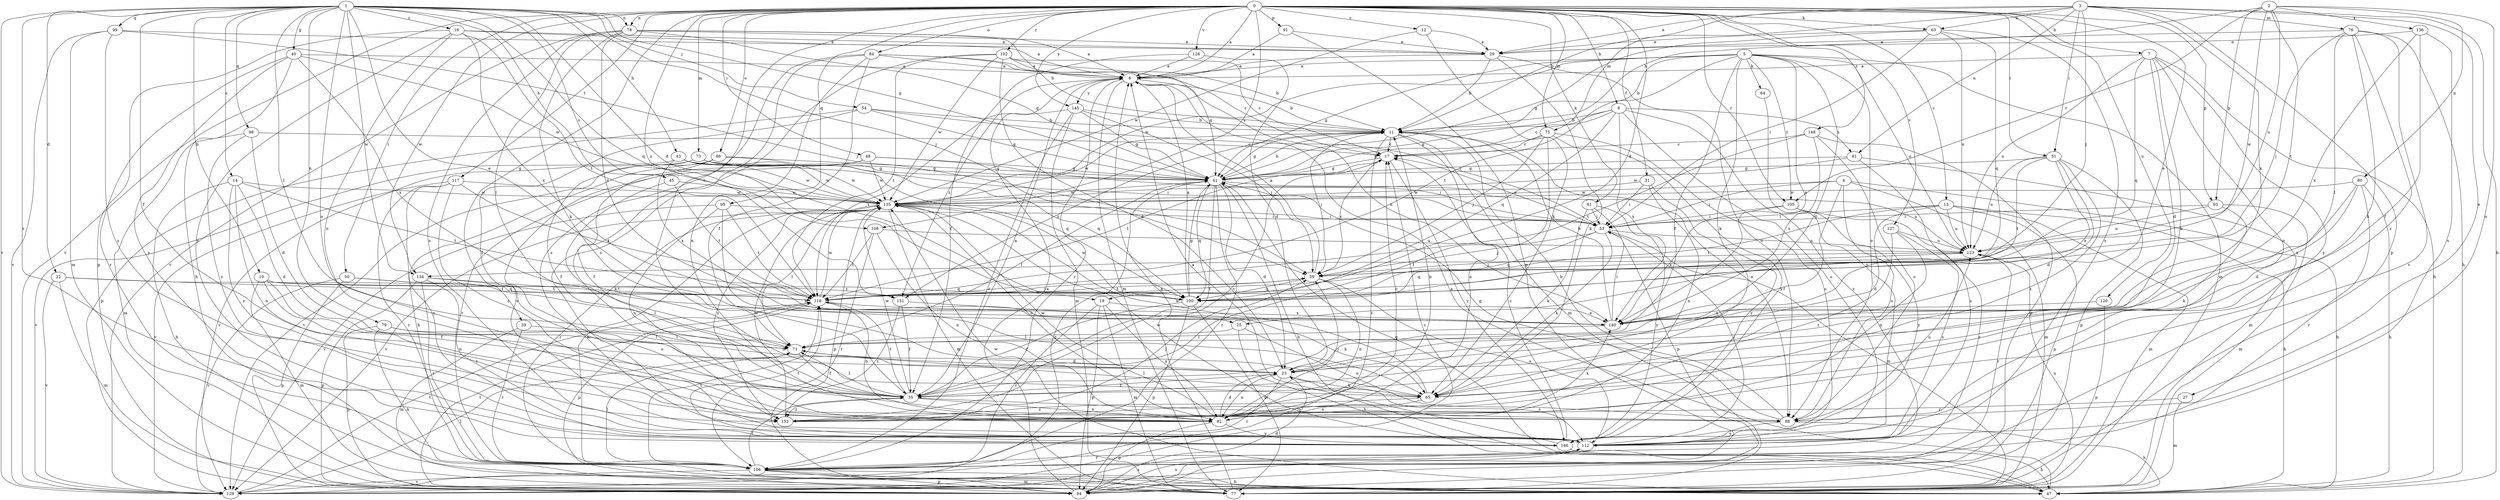strict digraph  {
0;
1;
2;
3;
4;
5;
6;
7;
8;
10;
11;
12;
13;
14;
16;
17;
19;
22;
23;
25;
27;
29;
31;
35;
39;
40;
41;
43;
45;
47;
48;
50;
51;
53;
54;
59;
61;
63;
64;
65;
71;
73;
75;
76;
77;
78;
79;
80;
81;
82;
84;
86;
88;
91;
93;
94;
95;
98;
99;
100;
102;
105;
106;
108;
112;
117;
118;
120;
123;
127;
128;
129;
134;
135;
136;
140;
145;
146;
148;
151;
152;
0 -> 6  [label=a];
0 -> 7  [label=b];
0 -> 8  [label=b];
0 -> 12  [label=c];
0 -> 13  [label=c];
0 -> 19  [label=d];
0 -> 25  [label=e];
0 -> 31  [label=f];
0 -> 39  [label=g];
0 -> 48  [label=i];
0 -> 50  [label=i];
0 -> 51  [label=i];
0 -> 61  [label=k];
0 -> 63  [label=k];
0 -> 71  [label=l];
0 -> 73  [label=m];
0 -> 75  [label=m];
0 -> 78  [label=n];
0 -> 84  [label=o];
0 -> 86  [label=o];
0 -> 91  [label=p];
0 -> 93  [label=p];
0 -> 95  [label=q];
0 -> 102  [label=r];
0 -> 105  [label=r];
0 -> 108  [label=s];
0 -> 117  [label=t];
0 -> 120  [label=u];
0 -> 127  [label=v];
0 -> 128  [label=v];
0 -> 129  [label=v];
0 -> 134  [label=w];
0 -> 145  [label=y];
0 -> 148  [label=z];
0 -> 151  [label=z];
1 -> 10  [label=b];
1 -> 14  [label=c];
1 -> 16  [label=c];
1 -> 19  [label=d];
1 -> 22  [label=d];
1 -> 25  [label=e];
1 -> 35  [label=f];
1 -> 40  [label=g];
1 -> 41  [label=g];
1 -> 43  [label=h];
1 -> 45  [label=h];
1 -> 54  [label=j];
1 -> 59  [label=j];
1 -> 71  [label=l];
1 -> 78  [label=n];
1 -> 79  [label=n];
1 -> 88  [label=o];
1 -> 98  [label=q];
1 -> 99  [label=q];
1 -> 100  [label=q];
1 -> 108  [label=s];
1 -> 112  [label=s];
1 -> 129  [label=v];
1 -> 134  [label=w];
2 -> 11  [label=b];
2 -> 80  [label=n];
2 -> 88  [label=o];
2 -> 93  [label=p];
2 -> 105  [label=r];
2 -> 118  [label=t];
2 -> 123  [label=u];
2 -> 134  [label=w];
2 -> 136  [label=x];
3 -> 11  [label=b];
3 -> 27  [label=e];
3 -> 29  [label=e];
3 -> 47  [label=h];
3 -> 51  [label=i];
3 -> 59  [label=j];
3 -> 63  [label=k];
3 -> 75  [label=m];
3 -> 76  [label=m];
3 -> 81  [label=n];
3 -> 94  [label=p];
3 -> 140  [label=x];
4 -> 35  [label=f];
4 -> 47  [label=h];
4 -> 53  [label=i];
4 -> 77  [label=m];
4 -> 88  [label=o];
4 -> 135  [label=w];
5 -> 6  [label=a];
5 -> 11  [label=b];
5 -> 23  [label=d];
5 -> 35  [label=f];
5 -> 41  [label=g];
5 -> 64  [label=k];
5 -> 65  [label=k];
5 -> 77  [label=m];
5 -> 88  [label=o];
5 -> 105  [label=r];
5 -> 118  [label=t];
5 -> 123  [label=u];
5 -> 135  [label=w];
5 -> 140  [label=x];
6 -> 11  [label=b];
6 -> 77  [label=m];
6 -> 106  [label=r];
6 -> 140  [label=x];
6 -> 145  [label=y];
6 -> 151  [label=z];
7 -> 6  [label=a];
7 -> 23  [label=d];
7 -> 47  [label=h];
7 -> 65  [label=k];
7 -> 88  [label=o];
7 -> 100  [label=q];
7 -> 123  [label=u];
7 -> 146  [label=y];
8 -> 11  [label=b];
8 -> 17  [label=c];
8 -> 41  [label=g];
8 -> 81  [label=n];
8 -> 100  [label=q];
8 -> 106  [label=r];
8 -> 112  [label=s];
8 -> 140  [label=x];
10 -> 35  [label=f];
10 -> 77  [label=m];
10 -> 82  [label=n];
10 -> 100  [label=q];
10 -> 151  [label=z];
11 -> 17  [label=c];
11 -> 41  [label=g];
11 -> 59  [label=j];
11 -> 77  [label=m];
11 -> 82  [label=n];
11 -> 88  [label=o];
11 -> 129  [label=v];
11 -> 135  [label=w];
11 -> 151  [label=z];
12 -> 29  [label=e];
12 -> 65  [label=k];
12 -> 135  [label=w];
13 -> 23  [label=d];
13 -> 47  [label=h];
13 -> 53  [label=i];
13 -> 77  [label=m];
13 -> 94  [label=p];
13 -> 118  [label=t];
13 -> 123  [label=u];
14 -> 23  [label=d];
14 -> 47  [label=h];
14 -> 82  [label=n];
14 -> 118  [label=t];
14 -> 135  [label=w];
14 -> 152  [label=z];
16 -> 6  [label=a];
16 -> 29  [label=e];
16 -> 82  [label=n];
16 -> 94  [label=p];
16 -> 118  [label=t];
16 -> 140  [label=x];
16 -> 146  [label=y];
17 -> 41  [label=g];
17 -> 118  [label=t];
17 -> 146  [label=y];
19 -> 77  [label=m];
19 -> 82  [label=n];
19 -> 94  [label=p];
19 -> 106  [label=r];
19 -> 140  [label=x];
22 -> 77  [label=m];
22 -> 100  [label=q];
22 -> 118  [label=t];
22 -> 129  [label=v];
23 -> 35  [label=f];
23 -> 65  [label=k];
23 -> 82  [label=n];
23 -> 106  [label=r];
23 -> 112  [label=s];
25 -> 47  [label=h];
25 -> 71  [label=l];
25 -> 88  [label=o];
27 -> 77  [label=m];
27 -> 152  [label=z];
29 -> 6  [label=a];
29 -> 11  [label=b];
29 -> 65  [label=k];
29 -> 88  [label=o];
31 -> 53  [label=i];
31 -> 82  [label=n];
31 -> 135  [label=w];
31 -> 146  [label=y];
35 -> 6  [label=a];
35 -> 71  [label=l];
35 -> 82  [label=n];
35 -> 88  [label=o];
35 -> 118  [label=t];
35 -> 135  [label=w];
35 -> 152  [label=z];
39 -> 71  [label=l];
39 -> 77  [label=m];
39 -> 106  [label=r];
40 -> 6  [label=a];
40 -> 47  [label=h];
40 -> 106  [label=r];
40 -> 135  [label=w];
40 -> 140  [label=x];
40 -> 146  [label=y];
41 -> 11  [label=b];
41 -> 23  [label=d];
41 -> 35  [label=f];
41 -> 47  [label=h];
41 -> 71  [label=l];
41 -> 100  [label=q];
41 -> 106  [label=r];
41 -> 123  [label=u];
41 -> 135  [label=w];
43 -> 41  [label=g];
43 -> 53  [label=i];
43 -> 100  [label=q];
43 -> 129  [label=v];
43 -> 135  [label=w];
43 -> 140  [label=x];
45 -> 65  [label=k];
45 -> 118  [label=t];
45 -> 135  [label=w];
47 -> 6  [label=a];
47 -> 41  [label=g];
47 -> 135  [label=w];
48 -> 41  [label=g];
48 -> 53  [label=i];
48 -> 106  [label=r];
48 -> 112  [label=s];
48 -> 135  [label=w];
50 -> 71  [label=l];
50 -> 94  [label=p];
50 -> 118  [label=t];
50 -> 129  [label=v];
51 -> 23  [label=d];
51 -> 41  [label=g];
51 -> 94  [label=p];
51 -> 118  [label=t];
51 -> 123  [label=u];
51 -> 140  [label=x];
51 -> 152  [label=z];
53 -> 17  [label=c];
53 -> 59  [label=j];
53 -> 65  [label=k];
53 -> 77  [label=m];
53 -> 100  [label=q];
53 -> 123  [label=u];
54 -> 11  [label=b];
54 -> 35  [label=f];
54 -> 41  [label=g];
54 -> 53  [label=i];
54 -> 94  [label=p];
59 -> 6  [label=a];
59 -> 17  [label=c];
59 -> 82  [label=n];
59 -> 100  [label=q];
59 -> 112  [label=s];
59 -> 118  [label=t];
61 -> 53  [label=i];
61 -> 65  [label=k];
61 -> 94  [label=p];
61 -> 146  [label=y];
63 -> 29  [label=e];
63 -> 41  [label=g];
63 -> 53  [label=i];
63 -> 100  [label=q];
63 -> 112  [label=s];
63 -> 123  [label=u];
64 -> 112  [label=s];
65 -> 71  [label=l];
65 -> 82  [label=n];
65 -> 135  [label=w];
65 -> 152  [label=z];
71 -> 23  [label=d];
71 -> 35  [label=f];
73 -> 35  [label=f];
73 -> 41  [label=g];
73 -> 100  [label=q];
73 -> 129  [label=v];
73 -> 135  [label=w];
75 -> 17  [label=c];
75 -> 35  [label=f];
75 -> 41  [label=g];
75 -> 59  [label=j];
75 -> 112  [label=s];
75 -> 146  [label=y];
76 -> 29  [label=e];
76 -> 47  [label=h];
76 -> 59  [label=j];
76 -> 65  [label=k];
76 -> 71  [label=l];
76 -> 129  [label=v];
76 -> 152  [label=z];
77 -> 6  [label=a];
77 -> 123  [label=u];
78 -> 6  [label=a];
78 -> 11  [label=b];
78 -> 29  [label=e];
78 -> 41  [label=g];
78 -> 65  [label=k];
78 -> 71  [label=l];
78 -> 112  [label=s];
78 -> 129  [label=v];
78 -> 140  [label=x];
79 -> 23  [label=d];
79 -> 47  [label=h];
79 -> 71  [label=l];
79 -> 94  [label=p];
80 -> 23  [label=d];
80 -> 47  [label=h];
80 -> 106  [label=r];
80 -> 135  [label=w];
80 -> 140  [label=x];
81 -> 41  [label=g];
81 -> 77  [label=m];
81 -> 112  [label=s];
81 -> 135  [label=w];
82 -> 11  [label=b];
82 -> 17  [label=c];
82 -> 23  [label=d];
82 -> 59  [label=j];
82 -> 94  [label=p];
82 -> 135  [label=w];
82 -> 140  [label=x];
82 -> 146  [label=y];
84 -> 6  [label=a];
84 -> 11  [label=b];
84 -> 17  [label=c];
84 -> 35  [label=f];
84 -> 82  [label=n];
84 -> 112  [label=s];
84 -> 152  [label=z];
86 -> 35  [label=f];
86 -> 41  [label=g];
86 -> 47  [label=h];
86 -> 129  [label=v];
86 -> 135  [label=w];
88 -> 11  [label=b];
88 -> 41  [label=g];
88 -> 47  [label=h];
88 -> 112  [label=s];
88 -> 123  [label=u];
91 -> 6  [label=a];
91 -> 29  [label=e];
91 -> 94  [label=p];
93 -> 53  [label=i];
93 -> 65  [label=k];
93 -> 77  [label=m];
93 -> 123  [label=u];
94 -> 6  [label=a];
94 -> 23  [label=d];
94 -> 112  [label=s];
94 -> 118  [label=t];
95 -> 53  [label=i];
95 -> 65  [label=k];
95 -> 82  [label=n];
95 -> 118  [label=t];
95 -> 129  [label=v];
98 -> 17  [label=c];
98 -> 23  [label=d];
98 -> 77  [label=m];
98 -> 152  [label=z];
99 -> 29  [label=e];
99 -> 59  [label=j];
99 -> 77  [label=m];
99 -> 112  [label=s];
99 -> 129  [label=v];
100 -> 6  [label=a];
100 -> 35  [label=f];
100 -> 41  [label=g];
100 -> 77  [label=m];
100 -> 94  [label=p];
100 -> 135  [label=w];
102 -> 6  [label=a];
102 -> 17  [label=c];
102 -> 23  [label=d];
102 -> 41  [label=g];
102 -> 112  [label=s];
102 -> 118  [label=t];
102 -> 135  [label=w];
105 -> 53  [label=i];
105 -> 106  [label=r];
105 -> 140  [label=x];
105 -> 146  [label=y];
106 -> 35  [label=f];
106 -> 47  [label=h];
106 -> 71  [label=l];
106 -> 77  [label=m];
106 -> 94  [label=p];
106 -> 118  [label=t];
106 -> 129  [label=v];
106 -> 135  [label=w];
108 -> 82  [label=n];
108 -> 106  [label=r];
108 -> 118  [label=t];
108 -> 123  [label=u];
112 -> 53  [label=i];
112 -> 106  [label=r];
117 -> 106  [label=r];
117 -> 118  [label=t];
117 -> 129  [label=v];
117 -> 135  [label=w];
117 -> 146  [label=y];
117 -> 152  [label=z];
118 -> 59  [label=j];
118 -> 82  [label=n];
118 -> 94  [label=p];
118 -> 135  [label=w];
118 -> 140  [label=x];
120 -> 94  [label=p];
120 -> 140  [label=x];
123 -> 59  [label=j];
123 -> 100  [label=q];
123 -> 106  [label=r];
127 -> 82  [label=n];
127 -> 112  [label=s];
127 -> 123  [label=u];
127 -> 152  [label=z];
128 -> 6  [label=a];
128 -> 23  [label=d];
128 -> 35  [label=f];
129 -> 17  [label=c];
129 -> 41  [label=g];
129 -> 71  [label=l];
129 -> 112  [label=s];
129 -> 118  [label=t];
134 -> 88  [label=o];
134 -> 94  [label=p];
134 -> 106  [label=r];
134 -> 112  [label=s];
134 -> 118  [label=t];
135 -> 53  [label=i];
135 -> 71  [label=l];
135 -> 77  [label=m];
135 -> 82  [label=n];
135 -> 94  [label=p];
135 -> 106  [label=r];
135 -> 129  [label=v];
135 -> 152  [label=z];
136 -> 29  [label=e];
136 -> 35  [label=f];
136 -> 112  [label=s];
136 -> 140  [label=x];
140 -> 11  [label=b];
140 -> 53  [label=i];
140 -> 71  [label=l];
145 -> 11  [label=b];
145 -> 41  [label=g];
145 -> 59  [label=j];
145 -> 77  [label=m];
145 -> 106  [label=r];
145 -> 118  [label=t];
146 -> 6  [label=a];
146 -> 17  [label=c];
146 -> 47  [label=h];
146 -> 118  [label=t];
146 -> 135  [label=w];
148 -> 17  [label=c];
148 -> 88  [label=o];
148 -> 94  [label=p];
148 -> 118  [label=t];
148 -> 140  [label=x];
151 -> 35  [label=f];
151 -> 65  [label=k];
151 -> 152  [label=z];
152 -> 17  [label=c];
152 -> 59  [label=j];
152 -> 135  [label=w];
}
